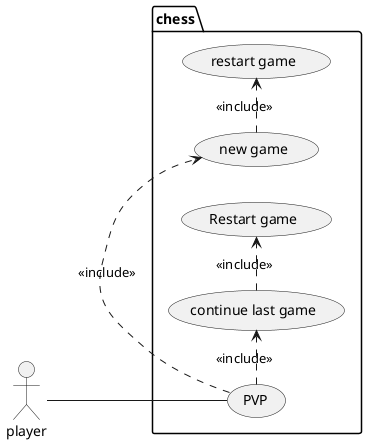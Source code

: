 @startuml chess usecase
left to right direction
actor player
package chess {
    player -- (PVP)
    (PVP) .> (new game) : <<include>>
    (PVP) .> (continue last game) : <<include>>
    (new game) .> (restart game) : <<include>>
    (continue last game) .> (Restart game) : <<include>>
}
@enduml
